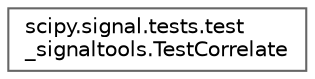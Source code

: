 digraph "Graphical Class Hierarchy"
{
 // LATEX_PDF_SIZE
  bgcolor="transparent";
  edge [fontname=Helvetica,fontsize=10,labelfontname=Helvetica,labelfontsize=10];
  node [fontname=Helvetica,fontsize=10,shape=box,height=0.2,width=0.4];
  rankdir="LR";
  Node0 [id="Node000000",label="scipy.signal.tests.test\l_signaltools.TestCorrelate",height=0.2,width=0.4,color="grey40", fillcolor="white", style="filled",URL="$df/d9f/classscipy_1_1signal_1_1tests_1_1test__signaltools_1_1TestCorrelate.html",tooltip=" "];
}
